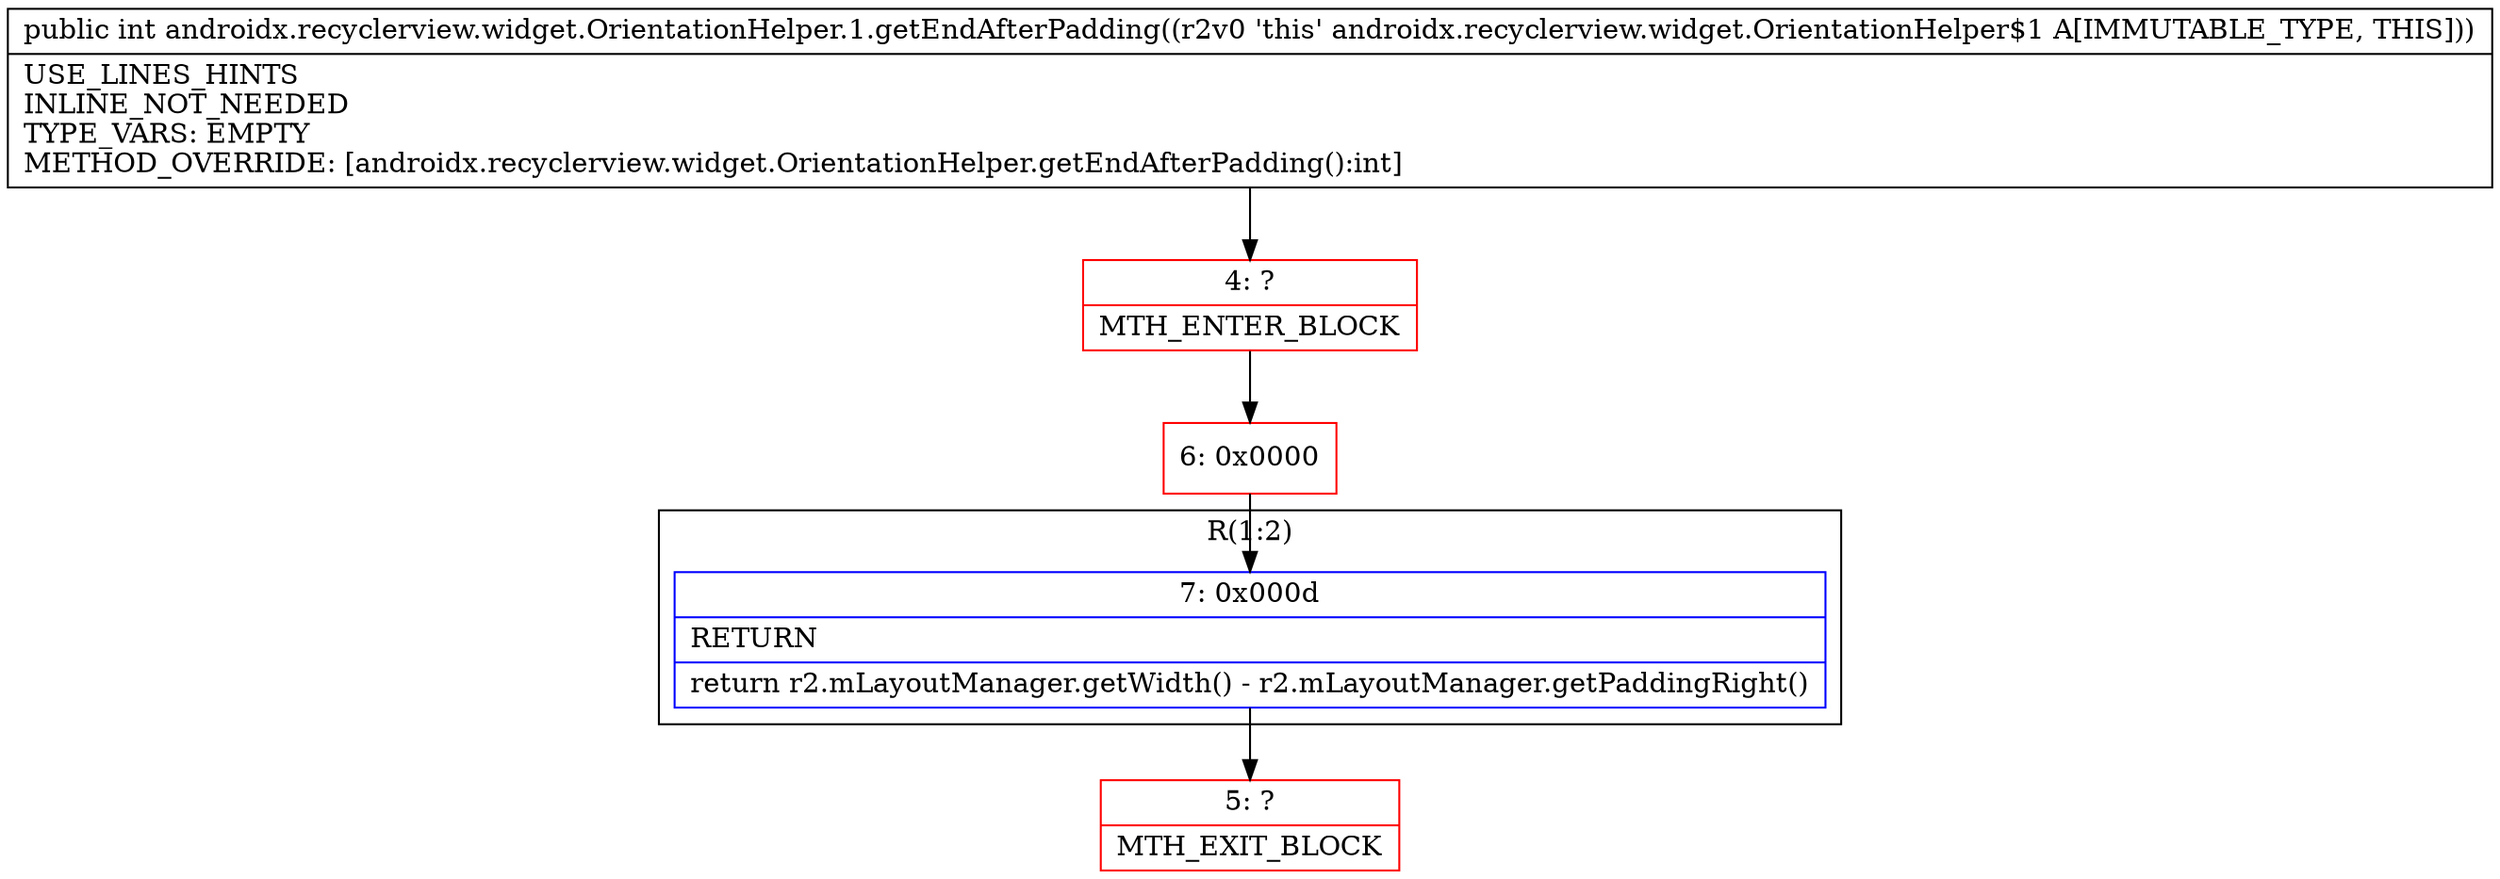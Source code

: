 digraph "CFG forandroidx.recyclerview.widget.OrientationHelper.1.getEndAfterPadding()I" {
subgraph cluster_Region_1121603833 {
label = "R(1:2)";
node [shape=record,color=blue];
Node_7 [shape=record,label="{7\:\ 0x000d|RETURN\l|return r2.mLayoutManager.getWidth() \- r2.mLayoutManager.getPaddingRight()\l}"];
}
Node_4 [shape=record,color=red,label="{4\:\ ?|MTH_ENTER_BLOCK\l}"];
Node_6 [shape=record,color=red,label="{6\:\ 0x0000}"];
Node_5 [shape=record,color=red,label="{5\:\ ?|MTH_EXIT_BLOCK\l}"];
MethodNode[shape=record,label="{public int androidx.recyclerview.widget.OrientationHelper.1.getEndAfterPadding((r2v0 'this' androidx.recyclerview.widget.OrientationHelper$1 A[IMMUTABLE_TYPE, THIS]))  | USE_LINES_HINTS\lINLINE_NOT_NEEDED\lTYPE_VARS: EMPTY\lMETHOD_OVERRIDE: [androidx.recyclerview.widget.OrientationHelper.getEndAfterPadding():int]\l}"];
MethodNode -> Node_4;Node_7 -> Node_5;
Node_4 -> Node_6;
Node_6 -> Node_7;
}


